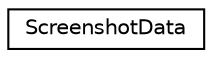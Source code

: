 digraph G
{
  edge [fontname="Helvetica",fontsize="10",labelfontname="Helvetica",labelfontsize="10"];
  node [fontname="Helvetica",fontsize="10",shape=record];
  rankdir=LR;
  Node1 [label="ScreenshotData",height=0.2,width=0.4,color="black", fillcolor="white", style="filled",URL="$d7/d4f/structScreenshotData.html"];
}
